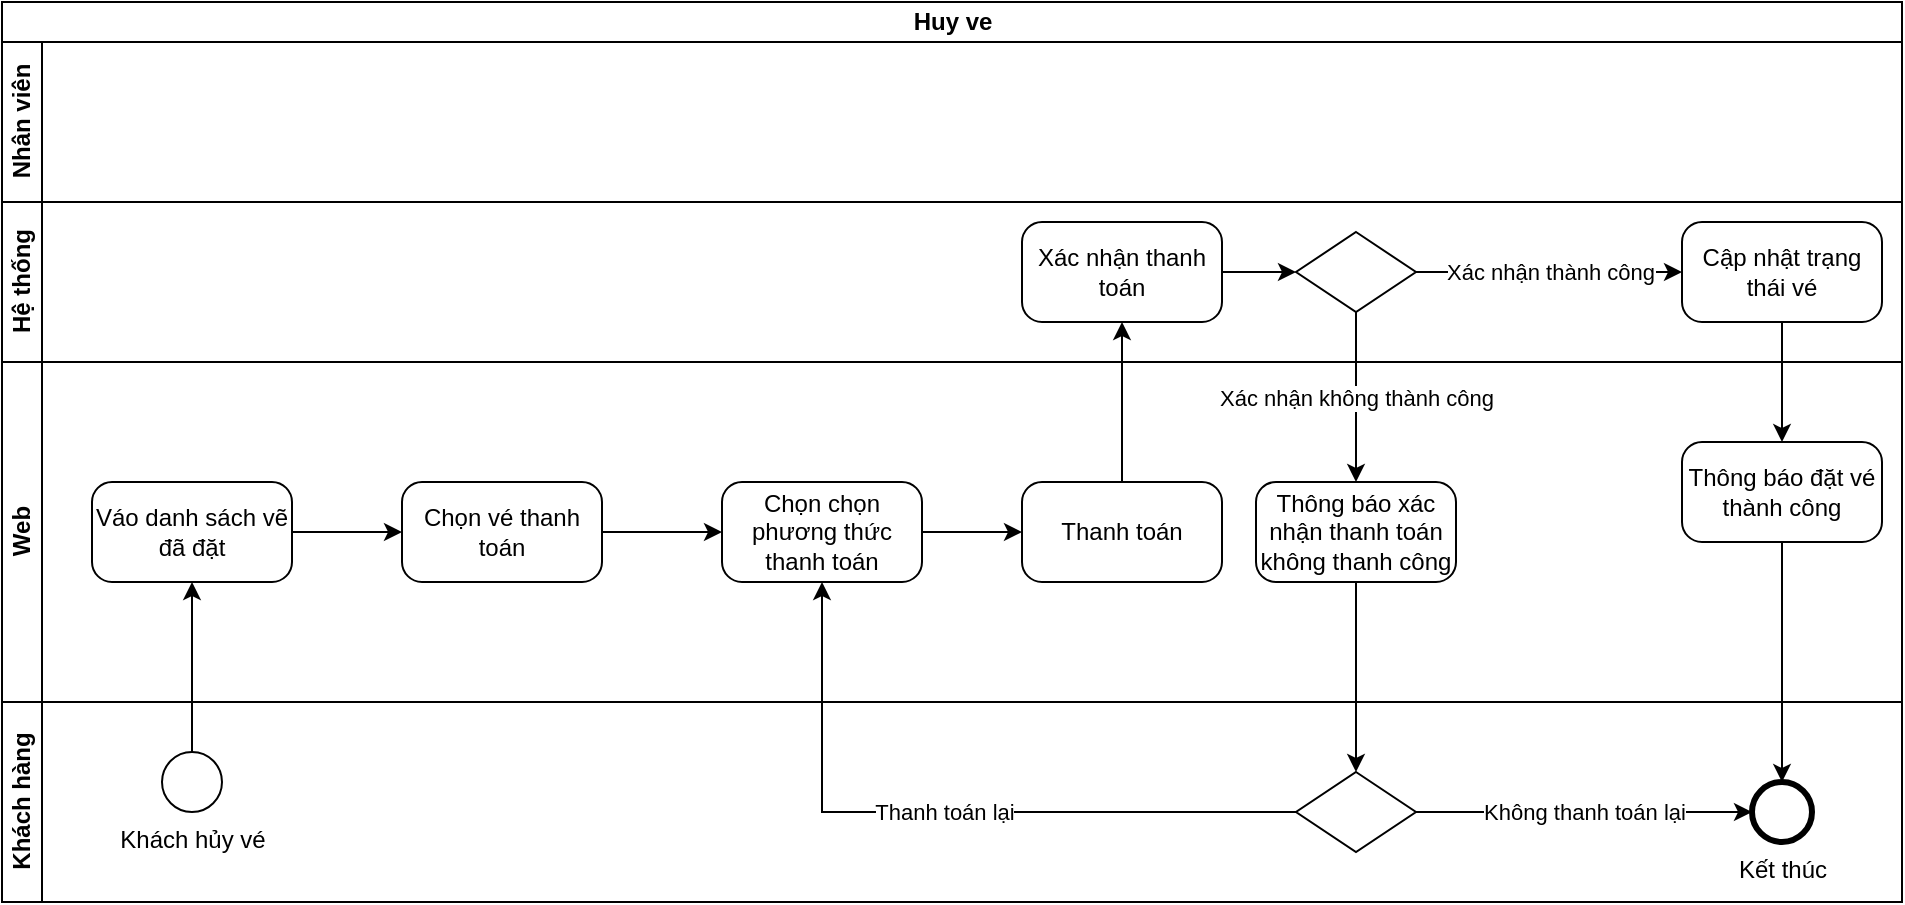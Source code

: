 <mxfile version="22.1.4" type="device">
  <diagram name="Trang-1" id="BtDSucLEj5Tey3cNafsM">
    <mxGraphModel dx="1050" dy="566" grid="1" gridSize="10" guides="1" tooltips="1" connect="1" arrows="1" fold="1" page="1" pageScale="1" pageWidth="827" pageHeight="1169" math="0" shadow="0">
      <root>
        <mxCell id="0" />
        <mxCell id="1" parent="0" />
        <mxCell id="uNGou8Eq445xTFbHzD5m-1" value="Huy ve" style="swimlane;childLayout=stackLayout;resizeParent=1;resizeParentMax=0;horizontal=1;startSize=20;horizontalStack=0;html=1;" vertex="1" parent="1">
          <mxGeometry x="180" y="100" width="950" height="450" as="geometry" />
        </mxCell>
        <mxCell id="uNGou8Eq445xTFbHzD5m-2" value="Nhân viên" style="swimlane;startSize=20;horizontal=0;html=1;" vertex="1" parent="uNGou8Eq445xTFbHzD5m-1">
          <mxGeometry y="20" width="950" height="80" as="geometry" />
        </mxCell>
        <mxCell id="uNGou8Eq445xTFbHzD5m-12" style="edgeStyle=orthogonalEdgeStyle;rounded=0;orthogonalLoop=1;jettySize=auto;html=1;exitX=0.5;exitY=0;exitDx=0;exitDy=0;exitPerimeter=0;entryX=0.5;entryY=1;entryDx=0;entryDy=0;entryPerimeter=0;" edge="1" parent="uNGou8Eq445xTFbHzD5m-1" source="uNGou8Eq445xTFbHzD5m-25" target="uNGou8Eq445xTFbHzD5m-34">
          <mxGeometry relative="1" as="geometry">
            <mxPoint x="95" y="400" as="targetPoint" />
          </mxGeometry>
        </mxCell>
        <mxCell id="uNGou8Eq445xTFbHzD5m-67" value="Hệ thống" style="swimlane;startSize=20;horizontal=0;html=1;" vertex="1" parent="uNGou8Eq445xTFbHzD5m-1">
          <mxGeometry y="100" width="950" height="80" as="geometry" />
        </mxCell>
        <mxCell id="uNGou8Eq445xTFbHzD5m-42" value="Xác nhận thanh toán" style="points=[[0.25,0,0],[0.5,0,0],[0.75,0,0],[1,0.25,0],[1,0.5,0],[1,0.75,0],[0.75,1,0],[0.5,1,0],[0.25,1,0],[0,0.75,0],[0,0.5,0],[0,0.25,0]];shape=mxgraph.bpmn.task;whiteSpace=wrap;rectStyle=rounded;size=10;html=1;container=1;expand=0;collapsible=0;taskMarker=abstract;" vertex="1" parent="uNGou8Eq445xTFbHzD5m-67">
          <mxGeometry x="510" y="10" width="100" height="50" as="geometry" />
        </mxCell>
        <mxCell id="uNGou8Eq445xTFbHzD5m-43" value="" style="rhombus;whiteSpace=wrap;html=1;" vertex="1" parent="uNGou8Eq445xTFbHzD5m-67">
          <mxGeometry x="647" y="15" width="60" height="40" as="geometry" />
        </mxCell>
        <mxCell id="uNGou8Eq445xTFbHzD5m-44" style="edgeStyle=orthogonalEdgeStyle;rounded=0;orthogonalLoop=1;jettySize=auto;html=1;entryX=0;entryY=0.5;entryDx=0;entryDy=0;" edge="1" parent="uNGou8Eq445xTFbHzD5m-67" source="uNGou8Eq445xTFbHzD5m-42" target="uNGou8Eq445xTFbHzD5m-43">
          <mxGeometry relative="1" as="geometry" />
        </mxCell>
        <mxCell id="uNGou8Eq445xTFbHzD5m-47" value="Cập nhật trạng thái vé" style="points=[[0.25,0,0],[0.5,0,0],[0.75,0,0],[1,0.25,0],[1,0.5,0],[1,0.75,0],[0.75,1,0],[0.5,1,0],[0.25,1,0],[0,0.75,0],[0,0.5,0],[0,0.25,0]];shape=mxgraph.bpmn.task;whiteSpace=wrap;rectStyle=rounded;size=10;html=1;container=1;expand=0;collapsible=0;taskMarker=abstract;" vertex="1" parent="uNGou8Eq445xTFbHzD5m-67">
          <mxGeometry x="840" y="10" width="100" height="50" as="geometry" />
        </mxCell>
        <mxCell id="uNGou8Eq445xTFbHzD5m-48" value="Xác nhận thành công" style="edgeStyle=orthogonalEdgeStyle;rounded=0;orthogonalLoop=1;jettySize=auto;html=1;" edge="1" parent="uNGou8Eq445xTFbHzD5m-67" source="uNGou8Eq445xTFbHzD5m-43" target="uNGou8Eq445xTFbHzD5m-47">
          <mxGeometry relative="1" as="geometry" />
        </mxCell>
        <mxCell id="uNGou8Eq445xTFbHzD5m-13" value="Web" style="swimlane;startSize=20;horizontal=0;html=1;" vertex="1" parent="uNGou8Eq445xTFbHzD5m-1">
          <mxGeometry y="180" width="950" height="170" as="geometry" />
        </mxCell>
        <mxCell id="uNGou8Eq445xTFbHzD5m-34" value="Váo danh sách vẽ đã đặt" style="points=[[0.25,0,0],[0.5,0,0],[0.75,0,0],[1,0.25,0],[1,0.5,0],[1,0.75,0],[0.75,1,0],[0.5,1,0],[0.25,1,0],[0,0.75,0],[0,0.5,0],[0,0.25,0]];shape=mxgraph.bpmn.task;whiteSpace=wrap;rectStyle=rounded;size=10;html=1;container=1;expand=0;collapsible=0;taskMarker=abstract;" vertex="1" parent="uNGou8Eq445xTFbHzD5m-13">
          <mxGeometry x="45" y="60" width="100" height="50" as="geometry" />
        </mxCell>
        <mxCell id="uNGou8Eq445xTFbHzD5m-35" value="Chọn vé thanh toán" style="points=[[0.25,0,0],[0.5,0,0],[0.75,0,0],[1,0.25,0],[1,0.5,0],[1,0.75,0],[0.75,1,0],[0.5,1,0],[0.25,1,0],[0,0.75,0],[0,0.5,0],[0,0.25,0]];shape=mxgraph.bpmn.task;whiteSpace=wrap;rectStyle=rounded;size=10;html=1;container=1;expand=0;collapsible=0;taskMarker=abstract;" vertex="1" parent="uNGou8Eq445xTFbHzD5m-13">
          <mxGeometry x="200" y="60" width="100" height="50" as="geometry" />
        </mxCell>
        <mxCell id="uNGou8Eq445xTFbHzD5m-36" style="edgeStyle=orthogonalEdgeStyle;rounded=0;orthogonalLoop=1;jettySize=auto;html=1;entryX=0;entryY=0.5;entryDx=0;entryDy=0;entryPerimeter=0;" edge="1" parent="uNGou8Eq445xTFbHzD5m-13" source="uNGou8Eq445xTFbHzD5m-34" target="uNGou8Eq445xTFbHzD5m-35">
          <mxGeometry relative="1" as="geometry" />
        </mxCell>
        <mxCell id="uNGou8Eq445xTFbHzD5m-37" value="Chọn chọn phương thức thanh toán" style="points=[[0.25,0,0],[0.5,0,0],[0.75,0,0],[1,0.25,0],[1,0.5,0],[1,0.75,0],[0.75,1,0],[0.5,1,0],[0.25,1,0],[0,0.75,0],[0,0.5,0],[0,0.25,0]];shape=mxgraph.bpmn.task;whiteSpace=wrap;rectStyle=rounded;size=10;html=1;container=1;expand=0;collapsible=0;taskMarker=abstract;" vertex="1" parent="uNGou8Eq445xTFbHzD5m-13">
          <mxGeometry x="360" y="60" width="100" height="50" as="geometry" />
        </mxCell>
        <mxCell id="uNGou8Eq445xTFbHzD5m-38" style="edgeStyle=orthogonalEdgeStyle;rounded=0;orthogonalLoop=1;jettySize=auto;html=1;entryX=0;entryY=0.5;entryDx=0;entryDy=0;entryPerimeter=0;" edge="1" parent="uNGou8Eq445xTFbHzD5m-13" source="uNGou8Eq445xTFbHzD5m-35" target="uNGou8Eq445xTFbHzD5m-37">
          <mxGeometry relative="1" as="geometry" />
        </mxCell>
        <mxCell id="uNGou8Eq445xTFbHzD5m-39" value="Thanh toán" style="points=[[0.25,0,0],[0.5,0,0],[0.75,0,0],[1,0.25,0],[1,0.5,0],[1,0.75,0],[0.75,1,0],[0.5,1,0],[0.25,1,0],[0,0.75,0],[0,0.5,0],[0,0.25,0]];shape=mxgraph.bpmn.task;whiteSpace=wrap;rectStyle=rounded;size=10;html=1;container=1;expand=0;collapsible=0;taskMarker=abstract;" vertex="1" parent="uNGou8Eq445xTFbHzD5m-13">
          <mxGeometry x="510" y="60" width="100" height="50" as="geometry" />
        </mxCell>
        <mxCell id="uNGou8Eq445xTFbHzD5m-40" style="edgeStyle=orthogonalEdgeStyle;rounded=0;orthogonalLoop=1;jettySize=auto;html=1;entryX=0;entryY=0.5;entryDx=0;entryDy=0;entryPerimeter=0;" edge="1" parent="uNGou8Eq445xTFbHzD5m-13" source="uNGou8Eq445xTFbHzD5m-37" target="uNGou8Eq445xTFbHzD5m-39">
          <mxGeometry relative="1" as="geometry" />
        </mxCell>
        <mxCell id="uNGou8Eq445xTFbHzD5m-50" value="Thông báo đặt vé thành công" style="points=[[0.25,0,0],[0.5,0,0],[0.75,0,0],[1,0.25,0],[1,0.5,0],[1,0.75,0],[0.75,1,0],[0.5,1,0],[0.25,1,0],[0,0.75,0],[0,0.5,0],[0,0.25,0]];shape=mxgraph.bpmn.task;whiteSpace=wrap;rectStyle=rounded;size=10;html=1;container=1;expand=0;collapsible=0;taskMarker=abstract;" vertex="1" parent="uNGou8Eq445xTFbHzD5m-13">
          <mxGeometry x="840" y="40" width="100" height="50" as="geometry" />
        </mxCell>
        <mxCell id="uNGou8Eq445xTFbHzD5m-53" value="Thông báo xác nhận thanh toán không thanh công" style="points=[[0.25,0,0],[0.5,0,0],[0.75,0,0],[1,0.25,0],[1,0.5,0],[1,0.75,0],[0.75,1,0],[0.5,1,0],[0.25,1,0],[0,0.75,0],[0,0.5,0],[0,0.25,0]];shape=mxgraph.bpmn.task;whiteSpace=wrap;rectStyle=rounded;size=10;html=1;container=1;expand=0;collapsible=0;taskMarker=abstract;" vertex="1" parent="uNGou8Eq445xTFbHzD5m-13">
          <mxGeometry x="627" y="60" width="100" height="50" as="geometry" />
        </mxCell>
        <mxCell id="uNGou8Eq445xTFbHzD5m-24" value="Khách hàng" style="swimlane;startSize=20;horizontal=0;html=1;" vertex="1" parent="uNGou8Eq445xTFbHzD5m-1">
          <mxGeometry y="350" width="950" height="100" as="geometry" />
        </mxCell>
        <mxCell id="uNGou8Eq445xTFbHzD5m-25" value="Khách hủy vé" style="points=[[0.145,0.145,0],[0.5,0,0],[0.855,0.145,0],[1,0.5,0],[0.855,0.855,0],[0.5,1,0],[0.145,0.855,0],[0,0.5,0]];shape=mxgraph.bpmn.event;html=1;verticalLabelPosition=bottom;labelBackgroundColor=#ffffff;verticalAlign=top;align=center;perimeter=ellipsePerimeter;outlineConnect=0;aspect=fixed;outline=standard;symbol=general;" vertex="1" parent="uNGou8Eq445xTFbHzD5m-24">
          <mxGeometry x="80" y="25" width="30" height="30" as="geometry" />
        </mxCell>
        <mxCell id="uNGou8Eq445xTFbHzD5m-27" value="Kết thúc" style="points=[[0.145,0.145,0],[0.5,0,0],[0.855,0.145,0],[1,0.5,0],[0.855,0.855,0],[0.5,1,0],[0.145,0.855,0],[0,0.5,0]];shape=mxgraph.bpmn.event;html=1;verticalLabelPosition=bottom;labelBackgroundColor=#ffffff;verticalAlign=top;align=center;perimeter=ellipsePerimeter;outlineConnect=0;aspect=fixed;outline=end;symbol=terminate2;" vertex="1" parent="uNGou8Eq445xTFbHzD5m-24">
          <mxGeometry x="875" y="40" width="30" height="30" as="geometry" />
        </mxCell>
        <mxCell id="uNGou8Eq445xTFbHzD5m-55" value="" style="rhombus;whiteSpace=wrap;html=1;" vertex="1" parent="uNGou8Eq445xTFbHzD5m-24">
          <mxGeometry x="647" y="35" width="60" height="40" as="geometry" />
        </mxCell>
        <mxCell id="uNGou8Eq445xTFbHzD5m-56" value="Không thanh toán lại" style="edgeStyle=orthogonalEdgeStyle;rounded=0;orthogonalLoop=1;jettySize=auto;html=1;entryX=0;entryY=0.5;entryDx=0;entryDy=0;entryPerimeter=0;" edge="1" parent="uNGou8Eq445xTFbHzD5m-24" source="uNGou8Eq445xTFbHzD5m-55" target="uNGou8Eq445xTFbHzD5m-27">
          <mxGeometry relative="1" as="geometry">
            <mxPoint as="offset" />
          </mxGeometry>
        </mxCell>
        <mxCell id="uNGou8Eq445xTFbHzD5m-41" style="edgeStyle=orthogonalEdgeStyle;rounded=0;orthogonalLoop=1;jettySize=auto;html=1;entryX=0.5;entryY=1;entryDx=0;entryDy=0;entryPerimeter=0;" edge="1" parent="uNGou8Eq445xTFbHzD5m-1" source="uNGou8Eq445xTFbHzD5m-39" target="uNGou8Eq445xTFbHzD5m-42">
          <mxGeometry relative="1" as="geometry">
            <mxPoint x="560" y="230" as="targetPoint" />
          </mxGeometry>
        </mxCell>
        <mxCell id="uNGou8Eq445xTFbHzD5m-49" style="edgeStyle=orthogonalEdgeStyle;rounded=0;orthogonalLoop=1;jettySize=auto;html=1;entryX=0.5;entryY=0;entryDx=0;entryDy=0;entryPerimeter=0;" edge="1" parent="uNGou8Eq445xTFbHzD5m-1" source="uNGou8Eq445xTFbHzD5m-47" target="uNGou8Eq445xTFbHzD5m-50">
          <mxGeometry relative="1" as="geometry">
            <mxPoint x="830" y="320" as="targetPoint" />
          </mxGeometry>
        </mxCell>
        <mxCell id="uNGou8Eq445xTFbHzD5m-51" value="Xác nhận không thành công" style="edgeStyle=orthogonalEdgeStyle;rounded=0;orthogonalLoop=1;jettySize=auto;html=1;exitX=0.5;exitY=1;exitDx=0;exitDy=0;" edge="1" parent="uNGou8Eq445xTFbHzD5m-1" source="uNGou8Eq445xTFbHzD5m-43" target="uNGou8Eq445xTFbHzD5m-53">
          <mxGeometry relative="1" as="geometry">
            <mxPoint x="690" y="310" as="targetPoint" />
          </mxGeometry>
        </mxCell>
        <mxCell id="uNGou8Eq445xTFbHzD5m-54" style="edgeStyle=orthogonalEdgeStyle;rounded=0;orthogonalLoop=1;jettySize=auto;html=1;exitX=0.5;exitY=1;exitDx=0;exitDy=0;exitPerimeter=0;entryX=0.5;entryY=0;entryDx=0;entryDy=0;" edge="1" parent="uNGou8Eq445xTFbHzD5m-1" source="uNGou8Eq445xTFbHzD5m-53" target="uNGou8Eq445xTFbHzD5m-55">
          <mxGeometry relative="1" as="geometry">
            <mxPoint x="690" y="470" as="targetPoint" />
          </mxGeometry>
        </mxCell>
        <mxCell id="uNGou8Eq445xTFbHzD5m-57" style="edgeStyle=orthogonalEdgeStyle;rounded=0;orthogonalLoop=1;jettySize=auto;html=1;entryX=0.5;entryY=0;entryDx=0;entryDy=0;entryPerimeter=0;" edge="1" parent="uNGou8Eq445xTFbHzD5m-1" source="uNGou8Eq445xTFbHzD5m-50" target="uNGou8Eq445xTFbHzD5m-27">
          <mxGeometry relative="1" as="geometry" />
        </mxCell>
        <mxCell id="uNGou8Eq445xTFbHzD5m-58" value="Thanh toán lại" style="edgeStyle=orthogonalEdgeStyle;rounded=0;orthogonalLoop=1;jettySize=auto;html=1;exitX=0;exitY=0.5;exitDx=0;exitDy=0;entryX=0.5;entryY=1;entryDx=0;entryDy=0;entryPerimeter=0;" edge="1" parent="uNGou8Eq445xTFbHzD5m-1" source="uNGou8Eq445xTFbHzD5m-55" target="uNGou8Eq445xTFbHzD5m-37">
          <mxGeometry relative="1" as="geometry" />
        </mxCell>
      </root>
    </mxGraphModel>
  </diagram>
</mxfile>
